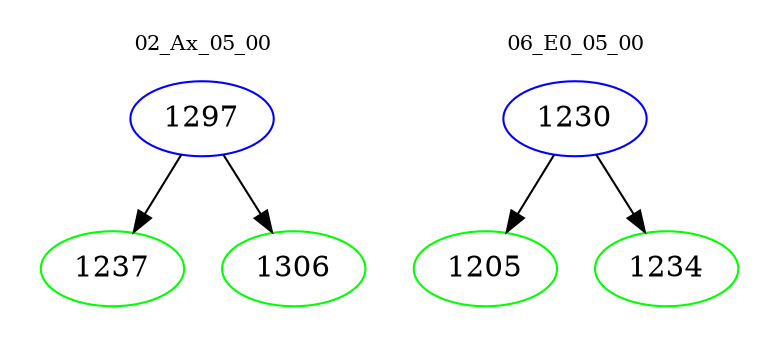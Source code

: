 digraph{
subgraph cluster_0 {
color = white
label = "02_Ax_05_00";
fontsize=10;
T0_1297 [label="1297", color="blue"]
T0_1297 -> T0_1237 [color="black"]
T0_1237 [label="1237", color="green"]
T0_1297 -> T0_1306 [color="black"]
T0_1306 [label="1306", color="green"]
}
subgraph cluster_1 {
color = white
label = "06_E0_05_00";
fontsize=10;
T1_1230 [label="1230", color="blue"]
T1_1230 -> T1_1205 [color="black"]
T1_1205 [label="1205", color="green"]
T1_1230 -> T1_1234 [color="black"]
T1_1234 [label="1234", color="green"]
}
}
